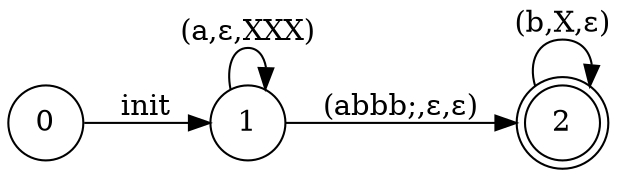 digraph HW5_1_1 {
        rankdir=LR;
	size="8,5"
	node[shape=doublecircle]; 2;
	node[shape=circle];

        0->1[label="init"];
        
        1->1[label=<(a,&epsilon;,XXX)>];
        1->2[label=<(abbb;,&epsilon;,&epsilon;)>];
        2->2[label=<(b,X,&epsilon;)>];
}

digraph HW5_1_2 {
        rankdir=LR;
	size="8,5"
	node[shape=doublecircle]; 2;
	node[shape=circle];

        0->1[label="init"];
        
        1->1[label=<(a,&epsilon;,X)>];
        1->2[label=<(&epsilon;,&epsilon;,&epsilon;)>];
        2->2[label=<(a,X,&epsilon;), (b,X,&epsilon;)>];
}

digraph HW5_1_3 {
        rankdir=LR;
	size="8,5"
	node[shape=doublecircle]; 2;
	node[shape=circle];

        0->1[label=<(&epsilon;,&epsilon;,AB)>];
        
        1->1[label=<(a,A,A), (b,A,CA), (a,C,&epsilon;)>];
        1->2[label=<(&epsilon;,A,&epsilon;)>];
        2->2[label=<(b,B,B), (&epsilon;,B,&epsilon;)>];
}

digraph HW5_1_4 {
        rankdir=LR;
	size="8,5"
	node[shape=doublecircle]; 1;
	node[shape=circle];

        0->1[label=<(&epsilon;,&epsilon;,S)>];
        
        1->1[label=<(1,S,&epsilon;), (2,S,&epsilon;), (3,S,&epsilon;), (-,S,SS), (/,S,SS)>];
}

